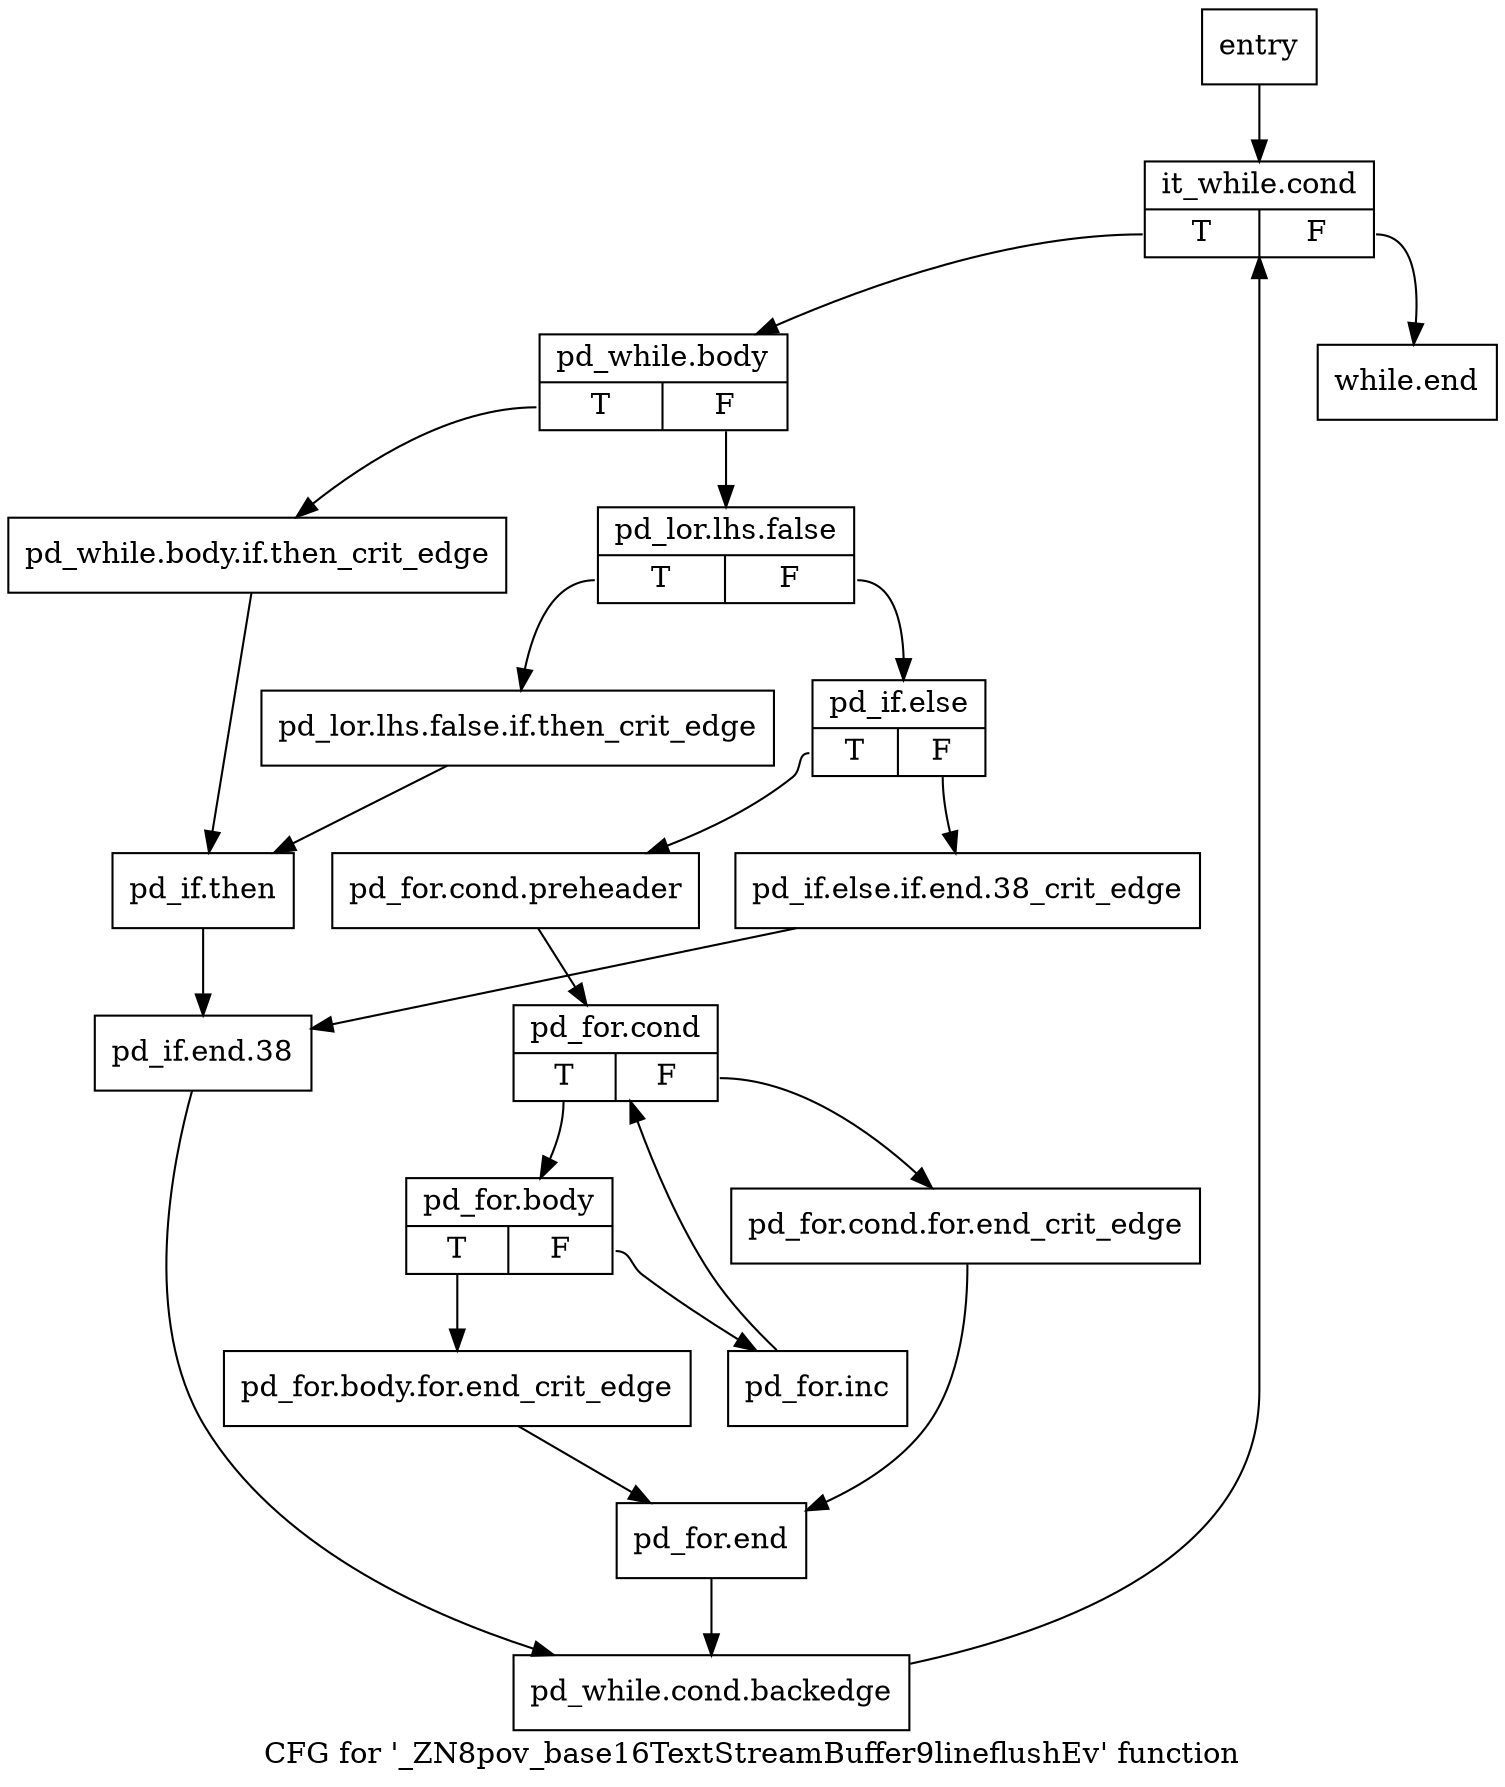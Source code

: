 digraph "CFG for '_ZN8pov_base16TextStreamBuffer9lineflushEv' function" {
	label="CFG for '_ZN8pov_base16TextStreamBuffer9lineflushEv' function";

	Node0x2067ec0 [shape=record,label="{entry}"];
	Node0x2067ec0 -> Node0x2067f10;
	Node0x2067f10 [shape=record,label="{it_while.cond|{<s0>T|<s1>F}}"];
	Node0x2067f10:s0 -> Node0x2067f60;
	Node0x2067f10:s1 -> Node0x2068460;
	Node0x2067f60 [shape=record,label="{pd_while.body|{<s0>T|<s1>F}}"];
	Node0x2067f60:s0 -> Node0x2067fb0;
	Node0x2067f60:s1 -> Node0x2068000;
	Node0x2067fb0 [shape=record,label="{pd_while.body.if.then_crit_edge}"];
	Node0x2067fb0 -> Node0x20680a0;
	Node0x2068000 [shape=record,label="{pd_lor.lhs.false|{<s0>T|<s1>F}}"];
	Node0x2068000:s0 -> Node0x2068050;
	Node0x2068000:s1 -> Node0x20680f0;
	Node0x2068050 [shape=record,label="{pd_lor.lhs.false.if.then_crit_edge}"];
	Node0x2068050 -> Node0x20680a0;
	Node0x20680a0 [shape=record,label="{pd_if.then}"];
	Node0x20680a0 -> Node0x2068410;
	Node0x20680f0 [shape=record,label="{pd_if.else|{<s0>T|<s1>F}}"];
	Node0x20680f0:s0 -> Node0x2068190;
	Node0x20680f0:s1 -> Node0x2068140;
	Node0x2068140 [shape=record,label="{pd_if.else.if.end.38_crit_edge}"];
	Node0x2068140 -> Node0x2068410;
	Node0x2068190 [shape=record,label="{pd_for.cond.preheader}"];
	Node0x2068190 -> Node0x20681e0;
	Node0x20681e0 [shape=record,label="{pd_for.cond|{<s0>T|<s1>F}}"];
	Node0x20681e0:s0 -> Node0x2068280;
	Node0x20681e0:s1 -> Node0x2068230;
	Node0x2068230 [shape=record,label="{pd_for.cond.for.end_crit_edge}"];
	Node0x2068230 -> Node0x2068370;
	Node0x2068280 [shape=record,label="{pd_for.body|{<s0>T|<s1>F}}"];
	Node0x2068280:s0 -> Node0x20682d0;
	Node0x2068280:s1 -> Node0x2068320;
	Node0x20682d0 [shape=record,label="{pd_for.body.for.end_crit_edge}"];
	Node0x20682d0 -> Node0x2068370;
	Node0x2068320 [shape=record,label="{pd_for.inc}"];
	Node0x2068320 -> Node0x20681e0;
	Node0x2068370 [shape=record,label="{pd_for.end}"];
	Node0x2068370 -> Node0x20683c0;
	Node0x20683c0 [shape=record,label="{pd_while.cond.backedge}"];
	Node0x20683c0 -> Node0x2067f10;
	Node0x2068410 [shape=record,label="{pd_if.end.38}"];
	Node0x2068410 -> Node0x20683c0;
	Node0x2068460 [shape=record,label="{while.end}"];
}
